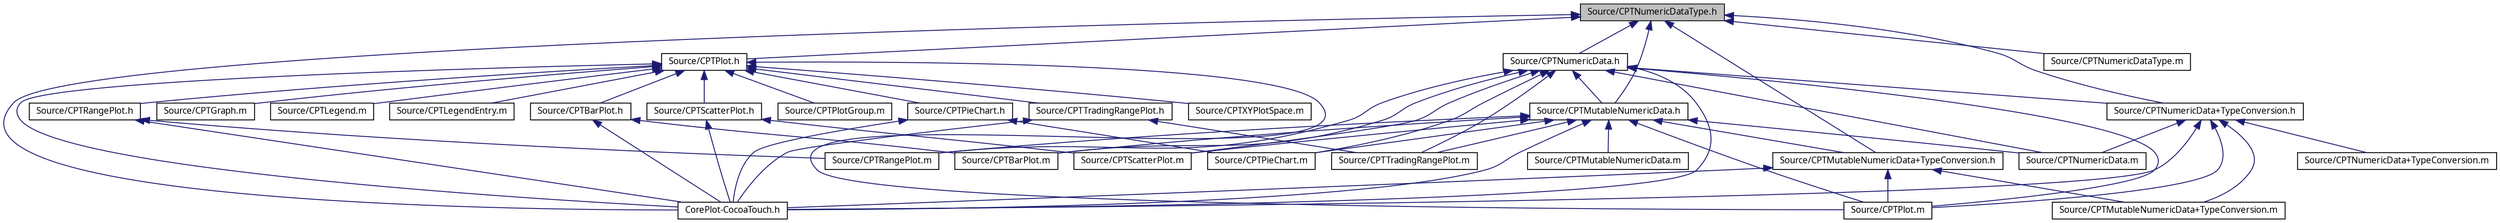 digraph G
{
  bgcolor="transparent";
  edge [fontname="Lucinda Grande",fontsize="10",labelfontname="Lucinda Grande",labelfontsize="10"];
  node [fontname="Lucinda Grande",fontsize="10",shape=record];
  Node1 [label="Source/CPTNumericDataType.h",height=0.2,width=0.4,color="black", fillcolor="grey75", style="filled" fontcolor="black"];
  Node1 -> Node2 [dir="back",color="midnightblue",fontsize="10",style="solid",fontname="Lucinda Grande"];
  Node2 [label="CorePlot-CocoaTouch.h",height=0.2,width=0.4,color="black",URL="$_core_plot-_cocoa_touch_8h.html"];
  Node1 -> Node3 [dir="back",color="midnightblue",fontsize="10",style="solid",fontname="Lucinda Grande"];
  Node3 [label="Source/CPTPlot.h",height=0.2,width=0.4,color="black",URL="$_c_p_t_plot_8h.html"];
  Node3 -> Node2 [dir="back",color="midnightblue",fontsize="10",style="solid",fontname="Lucinda Grande"];
  Node3 -> Node4 [dir="back",color="midnightblue",fontsize="10",style="solid",fontname="Lucinda Grande"];
  Node4 [label="Source/CPTBarPlot.h",height=0.2,width=0.4,color="black",URL="$_c_p_t_bar_plot_8h.html"];
  Node4 -> Node2 [dir="back",color="midnightblue",fontsize="10",style="solid",fontname="Lucinda Grande"];
  Node4 -> Node5 [dir="back",color="midnightblue",fontsize="10",style="solid",fontname="Lucinda Grande"];
  Node5 [label="Source/CPTBarPlot.m",height=0.2,width=0.4,color="black",URL="$_c_p_t_bar_plot_8m.html"];
  Node3 -> Node6 [dir="back",color="midnightblue",fontsize="10",style="solid",fontname="Lucinda Grande"];
  Node6 [label="Source/CPTGraph.m",height=0.2,width=0.4,color="black",URL="$_c_p_t_graph_8m.html"];
  Node3 -> Node7 [dir="back",color="midnightblue",fontsize="10",style="solid",fontname="Lucinda Grande"];
  Node7 [label="Source/CPTLegend.m",height=0.2,width=0.4,color="black",URL="$_c_p_t_legend_8m.html"];
  Node3 -> Node8 [dir="back",color="midnightblue",fontsize="10",style="solid",fontname="Lucinda Grande"];
  Node8 [label="Source/CPTLegendEntry.m",height=0.2,width=0.4,color="black",URL="$_c_p_t_legend_entry_8m.html"];
  Node3 -> Node9 [dir="back",color="midnightblue",fontsize="10",style="solid",fontname="Lucinda Grande"];
  Node9 [label="Source/CPTPieChart.h",height=0.2,width=0.4,color="black",URL="$_c_p_t_pie_chart_8h.html"];
  Node9 -> Node2 [dir="back",color="midnightblue",fontsize="10",style="solid",fontname="Lucinda Grande"];
  Node9 -> Node10 [dir="back",color="midnightblue",fontsize="10",style="solid",fontname="Lucinda Grande"];
  Node10 [label="Source/CPTPieChart.m",height=0.2,width=0.4,color="black",URL="$_c_p_t_pie_chart_8m.html"];
  Node3 -> Node11 [dir="back",color="midnightblue",fontsize="10",style="solid",fontname="Lucinda Grande"];
  Node11 [label="Source/CPTPlot.m",height=0.2,width=0.4,color="black",URL="$_c_p_t_plot_8m.html"];
  Node3 -> Node12 [dir="back",color="midnightblue",fontsize="10",style="solid",fontname="Lucinda Grande"];
  Node12 [label="Source/CPTPlotGroup.m",height=0.2,width=0.4,color="black",URL="$_c_p_t_plot_group_8m.html"];
  Node3 -> Node13 [dir="back",color="midnightblue",fontsize="10",style="solid",fontname="Lucinda Grande"];
  Node13 [label="Source/CPTRangePlot.h",height=0.2,width=0.4,color="black",URL="$_c_p_t_range_plot_8h.html"];
  Node13 -> Node2 [dir="back",color="midnightblue",fontsize="10",style="solid",fontname="Lucinda Grande"];
  Node13 -> Node14 [dir="back",color="midnightblue",fontsize="10",style="solid",fontname="Lucinda Grande"];
  Node14 [label="Source/CPTRangePlot.m",height=0.2,width=0.4,color="black",URL="$_c_p_t_range_plot_8m.html"];
  Node3 -> Node15 [dir="back",color="midnightblue",fontsize="10",style="solid",fontname="Lucinda Grande"];
  Node15 [label="Source/CPTScatterPlot.h",height=0.2,width=0.4,color="black",URL="$_c_p_t_scatter_plot_8h.html"];
  Node15 -> Node2 [dir="back",color="midnightblue",fontsize="10",style="solid",fontname="Lucinda Grande"];
  Node15 -> Node16 [dir="back",color="midnightblue",fontsize="10",style="solid",fontname="Lucinda Grande"];
  Node16 [label="Source/CPTScatterPlot.m",height=0.2,width=0.4,color="black",URL="$_c_p_t_scatter_plot_8m.html"];
  Node3 -> Node17 [dir="back",color="midnightblue",fontsize="10",style="solid",fontname="Lucinda Grande"];
  Node17 [label="Source/CPTTradingRangePlot.h",height=0.2,width=0.4,color="black",URL="$_c_p_t_trading_range_plot_8h.html"];
  Node17 -> Node2 [dir="back",color="midnightblue",fontsize="10",style="solid",fontname="Lucinda Grande"];
  Node17 -> Node18 [dir="back",color="midnightblue",fontsize="10",style="solid",fontname="Lucinda Grande"];
  Node18 [label="Source/CPTTradingRangePlot.m",height=0.2,width=0.4,color="black",URL="$_c_p_t_trading_range_plot_8m.html"];
  Node3 -> Node19 [dir="back",color="midnightblue",fontsize="10",style="solid",fontname="Lucinda Grande"];
  Node19 [label="Source/CPTXYPlotSpace.m",height=0.2,width=0.4,color="black",URL="$_c_p_t_x_y_plot_space_8m.html"];
  Node1 -> Node20 [dir="back",color="midnightblue",fontsize="10",style="solid",fontname="Lucinda Grande"];
  Node20 [label="Source/CPTMutableNumericData.h",height=0.2,width=0.4,color="black",URL="$_c_p_t_mutable_numeric_data_8h.html"];
  Node20 -> Node2 [dir="back",color="midnightblue",fontsize="10",style="solid",fontname="Lucinda Grande"];
  Node20 -> Node5 [dir="back",color="midnightblue",fontsize="10",style="solid",fontname="Lucinda Grande"];
  Node20 -> Node21 [dir="back",color="midnightblue",fontsize="10",style="solid",fontname="Lucinda Grande"];
  Node21 [label="Source/CPTMutableNumericData+TypeConversion.h",height=0.2,width=0.4,color="black",URL="$_c_p_t_mutable_numeric_data_09_type_conversion_8h.html"];
  Node21 -> Node2 [dir="back",color="midnightblue",fontsize="10",style="solid",fontname="Lucinda Grande"];
  Node21 -> Node22 [dir="back",color="midnightblue",fontsize="10",style="solid",fontname="Lucinda Grande"];
  Node22 [label="Source/CPTMutableNumericData+TypeConversion.m",height=0.2,width=0.4,color="black",URL="$_c_p_t_mutable_numeric_data_09_type_conversion_8m.html"];
  Node21 -> Node11 [dir="back",color="midnightblue",fontsize="10",style="solid",fontname="Lucinda Grande"];
  Node20 -> Node23 [dir="back",color="midnightblue",fontsize="10",style="solid",fontname="Lucinda Grande"];
  Node23 [label="Source/CPTMutableNumericData.m",height=0.2,width=0.4,color="black",URL="$_c_p_t_mutable_numeric_data_8m.html"];
  Node20 -> Node24 [dir="back",color="midnightblue",fontsize="10",style="solid",fontname="Lucinda Grande"];
  Node24 [label="Source/CPTNumericData.m",height=0.2,width=0.4,color="black",URL="$_c_p_t_numeric_data_8m.html"];
  Node20 -> Node10 [dir="back",color="midnightblue",fontsize="10",style="solid",fontname="Lucinda Grande"];
  Node20 -> Node11 [dir="back",color="midnightblue",fontsize="10",style="solid",fontname="Lucinda Grande"];
  Node20 -> Node14 [dir="back",color="midnightblue",fontsize="10",style="solid",fontname="Lucinda Grande"];
  Node20 -> Node16 [dir="back",color="midnightblue",fontsize="10",style="solid",fontname="Lucinda Grande"];
  Node20 -> Node18 [dir="back",color="midnightblue",fontsize="10",style="solid",fontname="Lucinda Grande"];
  Node1 -> Node21 [dir="back",color="midnightblue",fontsize="10",style="solid",fontname="Lucinda Grande"];
  Node1 -> Node25 [dir="back",color="midnightblue",fontsize="10",style="solid",fontname="Lucinda Grande"];
  Node25 [label="Source/CPTNumericData+TypeConversion.h",height=0.2,width=0.4,color="black",URL="$_c_p_t_numeric_data_09_type_conversion_8h.html"];
  Node25 -> Node2 [dir="back",color="midnightblue",fontsize="10",style="solid",fontname="Lucinda Grande"];
  Node25 -> Node22 [dir="back",color="midnightblue",fontsize="10",style="solid",fontname="Lucinda Grande"];
  Node25 -> Node26 [dir="back",color="midnightblue",fontsize="10",style="solid",fontname="Lucinda Grande"];
  Node26 [label="Source/CPTNumericData+TypeConversion.m",height=0.2,width=0.4,color="black",URL="$_c_p_t_numeric_data_09_type_conversion_8m.html"];
  Node25 -> Node24 [dir="back",color="midnightblue",fontsize="10",style="solid",fontname="Lucinda Grande"];
  Node25 -> Node11 [dir="back",color="midnightblue",fontsize="10",style="solid",fontname="Lucinda Grande"];
  Node1 -> Node27 [dir="back",color="midnightblue",fontsize="10",style="solid",fontname="Lucinda Grande"];
  Node27 [label="Source/CPTNumericData.h",height=0.2,width=0.4,color="black",URL="$_c_p_t_numeric_data_8h.html"];
  Node27 -> Node2 [dir="back",color="midnightblue",fontsize="10",style="solid",fontname="Lucinda Grande"];
  Node27 -> Node5 [dir="back",color="midnightblue",fontsize="10",style="solid",fontname="Lucinda Grande"];
  Node27 -> Node20 [dir="back",color="midnightblue",fontsize="10",style="solid",fontname="Lucinda Grande"];
  Node27 -> Node25 [dir="back",color="midnightblue",fontsize="10",style="solid",fontname="Lucinda Grande"];
  Node27 -> Node24 [dir="back",color="midnightblue",fontsize="10",style="solid",fontname="Lucinda Grande"];
  Node27 -> Node10 [dir="back",color="midnightblue",fontsize="10",style="solid",fontname="Lucinda Grande"];
  Node27 -> Node11 [dir="back",color="midnightblue",fontsize="10",style="solid",fontname="Lucinda Grande"];
  Node27 -> Node14 [dir="back",color="midnightblue",fontsize="10",style="solid",fontname="Lucinda Grande"];
  Node27 -> Node16 [dir="back",color="midnightblue",fontsize="10",style="solid",fontname="Lucinda Grande"];
  Node27 -> Node18 [dir="back",color="midnightblue",fontsize="10",style="solid",fontname="Lucinda Grande"];
  Node1 -> Node28 [dir="back",color="midnightblue",fontsize="10",style="solid",fontname="Lucinda Grande"];
  Node28 [label="Source/CPTNumericDataType.m",height=0.2,width=0.4,color="black",URL="$_c_p_t_numeric_data_type_8m.html"];
}
